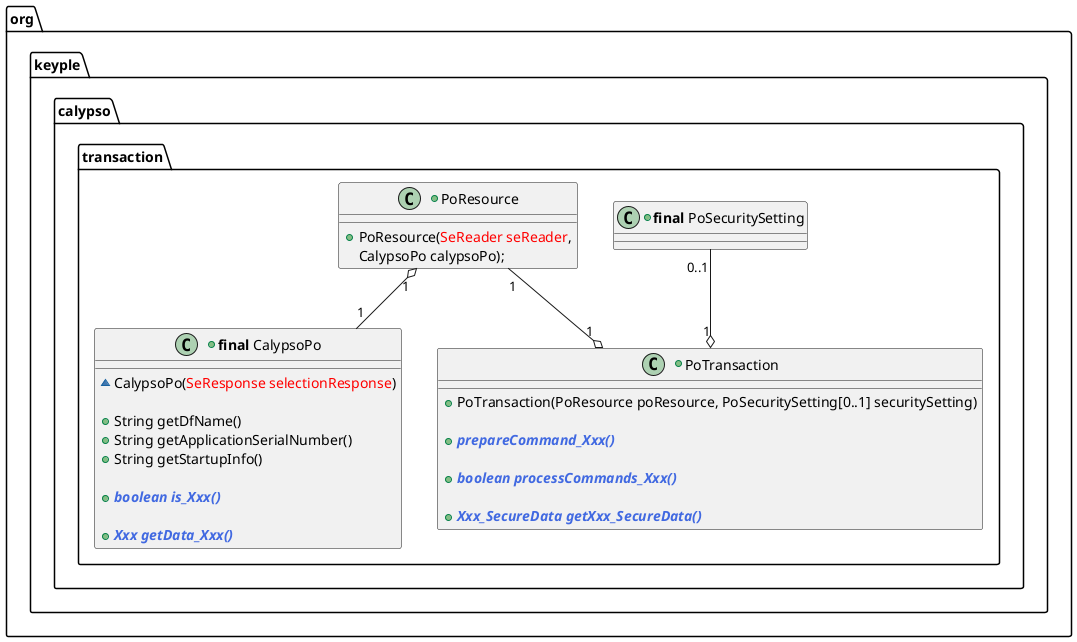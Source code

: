 '---------------------------------------------------------------------------------
' Copyright (c) 2018 Calypso Networks Association https://www.calypsonet-asso.org/
'
' See the NOTICE file(s) distributed with this work for additional
' information regarding copyright ownership.
'
' This program and the accompanying materials are made available under the
' terms of the Eclipse Public License 2.0 which is available at
' http://www.eclipse.org/legal/epl-2.0
'
' SPDX-License-Identifier: EPL-2.0 4
'---------------------------------------------------------------------------------

@startuml
package org.keyple.calypso.transaction #FFFFFF {

  +class PoResource {
    +PoResource(<color:red>SeReader seReader</color>,
    CalypsoPo calypsoPo);
  }

  +class "<b>final</b> CalypsoPo" as CalypsoPo {
    ~CalypsoPo(<color:red>SeResponse selectionResponse</color>)

    +String getDfName()
    +String getApplicationSerialNumber()
    +String getStartupInfo()

    +<color:royalBlue><b><i>boolean is_Xxx()</i></b></color>

    +<color:royalBlue><b><i>Xxx getData_Xxx()</i></b></color>
  }

  +class "<b>final</b> PoSecuritySetting" as PoSecuritySetting {
  }

  +class PoTransaction {
    +PoTransaction(PoResource poResource, PoSecuritySetting[0..1] securitySetting)

    +<color:royalBlue><b><i>prepareCommand_Xxx()</i></b></color>

    +<color:royalBlue><b><i>boolean processCommands_Xxx()</i></b></color>

    +<color:royalBlue><b><i>Xxx_SecureData getXxx_SecureData()</i></b></color>
  }

  PoResource -right[hidden]- PoSecuritySetting
  PoTransaction "1" o-up- "1" PoResource
  PoTransaction "1" o-up- "0..1" PoSecuritySetting
  PoResource "1" o-down- "1" CalypsoPo
  'CalypsoPo -[hidden]right--> PoTransaction
}
@enduml
